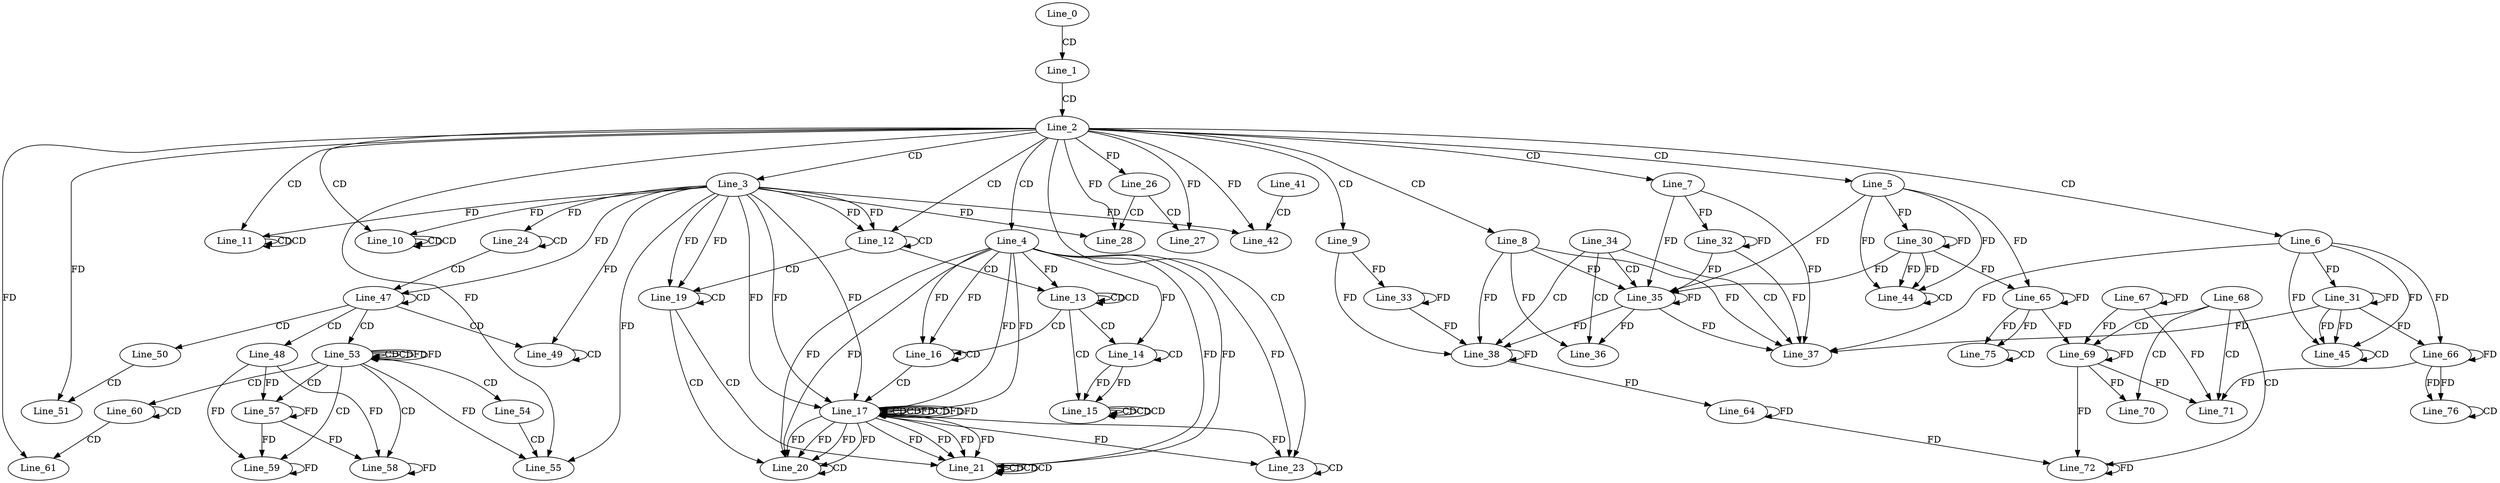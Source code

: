 digraph G {
  Line_0;
  Line_1;
  Line_2;
  Line_3;
  Line_4;
  Line_5;
  Line_6;
  Line_7;
  Line_8;
  Line_9;
  Line_10;
  Line_10;
  Line_10;
  Line_11;
  Line_11;
  Line_11;
  Line_12;
  Line_12;
  Line_13;
  Line_13;
  Line_13;
  Line_14;
  Line_14;
  Line_15;
  Line_15;
  Line_15;
  Line_15;
  Line_16;
  Line_16;
  Line_17;
  Line_17;
  Line_17;
  Line_17;
  Line_17;
  Line_19;
  Line_19;
  Line_20;
  Line_20;
  Line_21;
  Line_21;
  Line_21;
  Line_21;
  Line_23;
  Line_23;
  Line_23;
  Line_23;
  Line_24;
  Line_24;
  Line_26;
  Line_27;
  Line_28;
  Line_28;
  Line_30;
  Line_31;
  Line_32;
  Line_33;
  Line_34;
  Line_35;
  Line_35;
  Line_36;
  Line_37;
  Line_38;
  Line_41;
  Line_42;
  Line_42;
  Line_44;
  Line_44;
  Line_45;
  Line_45;
  Line_47;
  Line_47;
  Line_48;
  Line_49;
  Line_49;
  Line_50;
  Line_51;
  Line_53;
  Line_53;
  Line_53;
  Line_54;
  Line_55;
  Line_55;
  Line_57;
  Line_58;
  Line_59;
  Line_60;
  Line_60;
  Line_61;
  Line_64;
  Line_65;
  Line_66;
  Line_67;
  Line_68;
  Line_69;
  Line_69;
  Line_70;
  Line_71;
  Line_72;
  Line_75;
  Line_75;
  Line_76;
  Line_76;
  Line_0 -> Line_1 [ label="CD" ];
  Line_1 -> Line_2 [ label="CD" ];
  Line_2 -> Line_3 [ label="CD" ];
  Line_2 -> Line_4 [ label="CD" ];
  Line_2 -> Line_5 [ label="CD" ];
  Line_2 -> Line_6 [ label="CD" ];
  Line_2 -> Line_7 [ label="CD" ];
  Line_2 -> Line_8 [ label="CD" ];
  Line_2 -> Line_9 [ label="CD" ];
  Line_2 -> Line_10 [ label="CD" ];
  Line_10 -> Line_10 [ label="CD" ];
  Line_10 -> Line_10 [ label="CD" ];
  Line_3 -> Line_10 [ label="FD" ];
  Line_2 -> Line_11 [ label="CD" ];
  Line_11 -> Line_11 [ label="CD" ];
  Line_11 -> Line_11 [ label="CD" ];
  Line_3 -> Line_11 [ label="FD" ];
  Line_2 -> Line_12 [ label="CD" ];
  Line_3 -> Line_12 [ label="FD" ];
  Line_12 -> Line_12 [ label="CD" ];
  Line_3 -> Line_12 [ label="FD" ];
  Line_12 -> Line_13 [ label="CD" ];
  Line_13 -> Line_13 [ label="CD" ];
  Line_13 -> Line_13 [ label="CD" ];
  Line_4 -> Line_13 [ label="FD" ];
  Line_13 -> Line_14 [ label="CD" ];
  Line_14 -> Line_14 [ label="CD" ];
  Line_4 -> Line_14 [ label="FD" ];
  Line_13 -> Line_15 [ label="CD" ];
  Line_15 -> Line_15 [ label="CD" ];
  Line_15 -> Line_15 [ label="CD" ];
  Line_14 -> Line_15 [ label="FD" ];
  Line_15 -> Line_15 [ label="CD" ];
  Line_14 -> Line_15 [ label="FD" ];
  Line_13 -> Line_16 [ label="CD" ];
  Line_4 -> Line_16 [ label="FD" ];
  Line_16 -> Line_16 [ label="CD" ];
  Line_4 -> Line_16 [ label="FD" ];
  Line_16 -> Line_17 [ label="CD" ];
  Line_3 -> Line_17 [ label="FD" ];
  Line_17 -> Line_17 [ label="CD" ];
  Line_3 -> Line_17 [ label="FD" ];
  Line_17 -> Line_17 [ label="CD" ];
  Line_4 -> Line_17 [ label="FD" ];
  Line_17 -> Line_17 [ label="FD" ];
  Line_17 -> Line_17 [ label="CD" ];
  Line_4 -> Line_17 [ label="FD" ];
  Line_17 -> Line_17 [ label="FD" ];
  Line_17 -> Line_17 [ label="FD" ];
  Line_3 -> Line_17 [ label="FD" ];
  Line_12 -> Line_19 [ label="CD" ];
  Line_3 -> Line_19 [ label="FD" ];
  Line_19 -> Line_19 [ label="CD" ];
  Line_3 -> Line_19 [ label="FD" ];
  Line_19 -> Line_20 [ label="CD" ];
  Line_4 -> Line_20 [ label="FD" ];
  Line_17 -> Line_20 [ label="FD" ];
  Line_17 -> Line_20 [ label="FD" ];
  Line_20 -> Line_20 [ label="CD" ];
  Line_4 -> Line_20 [ label="FD" ];
  Line_17 -> Line_20 [ label="FD" ];
  Line_17 -> Line_20 [ label="FD" ];
  Line_19 -> Line_21 [ label="CD" ];
  Line_21 -> Line_21 [ label="CD" ];
  Line_21 -> Line_21 [ label="CD" ];
  Line_4 -> Line_21 [ label="FD" ];
  Line_17 -> Line_21 [ label="FD" ];
  Line_17 -> Line_21 [ label="FD" ];
  Line_21 -> Line_21 [ label="CD" ];
  Line_4 -> Line_21 [ label="FD" ];
  Line_17 -> Line_21 [ label="FD" ];
  Line_17 -> Line_21 [ label="FD" ];
  Line_2 -> Line_23 [ label="CD" ];
  Line_23 -> Line_23 [ label="CD" ];
  Line_4 -> Line_23 [ label="FD" ];
  Line_17 -> Line_23 [ label="FD" ];
  Line_17 -> Line_23 [ label="FD" ];
  Line_24 -> Line_24 [ label="CD" ];
  Line_3 -> Line_24 [ label="FD" ];
  Line_2 -> Line_26 [ label="FD" ];
  Line_26 -> Line_27 [ label="CD" ];
  Line_2 -> Line_27 [ label="FD" ];
  Line_26 -> Line_28 [ label="CD" ];
  Line_2 -> Line_28 [ label="FD" ];
  Line_3 -> Line_28 [ label="FD" ];
  Line_5 -> Line_30 [ label="FD" ];
  Line_30 -> Line_30 [ label="FD" ];
  Line_6 -> Line_31 [ label="FD" ];
  Line_31 -> Line_31 [ label="FD" ];
  Line_7 -> Line_32 [ label="FD" ];
  Line_32 -> Line_32 [ label="FD" ];
  Line_9 -> Line_33 [ label="FD" ];
  Line_33 -> Line_33 [ label="FD" ];
  Line_34 -> Line_35 [ label="CD" ];
  Line_35 -> Line_35 [ label="FD" ];
  Line_8 -> Line_35 [ label="FD" ];
  Line_5 -> Line_35 [ label="FD" ];
  Line_30 -> Line_35 [ label="FD" ];
  Line_7 -> Line_35 [ label="FD" ];
  Line_32 -> Line_35 [ label="FD" ];
  Line_34 -> Line_36 [ label="CD" ];
  Line_35 -> Line_36 [ label="FD" ];
  Line_8 -> Line_36 [ label="FD" ];
  Line_34 -> Line_37 [ label="CD" ];
  Line_6 -> Line_37 [ label="FD" ];
  Line_31 -> Line_37 [ label="FD" ];
  Line_7 -> Line_37 [ label="FD" ];
  Line_32 -> Line_37 [ label="FD" ];
  Line_35 -> Line_37 [ label="FD" ];
  Line_8 -> Line_37 [ label="FD" ];
  Line_34 -> Line_38 [ label="CD" ];
  Line_38 -> Line_38 [ label="FD" ];
  Line_9 -> Line_38 [ label="FD" ];
  Line_33 -> Line_38 [ label="FD" ];
  Line_35 -> Line_38 [ label="FD" ];
  Line_8 -> Line_38 [ label="FD" ];
  Line_41 -> Line_42 [ label="CD" ];
  Line_2 -> Line_42 [ label="FD" ];
  Line_3 -> Line_42 [ label="FD" ];
  Line_5 -> Line_44 [ label="FD" ];
  Line_30 -> Line_44 [ label="FD" ];
  Line_44 -> Line_44 [ label="CD" ];
  Line_5 -> Line_44 [ label="FD" ];
  Line_30 -> Line_44 [ label="FD" ];
  Line_6 -> Line_45 [ label="FD" ];
  Line_31 -> Line_45 [ label="FD" ];
  Line_45 -> Line_45 [ label="CD" ];
  Line_6 -> Line_45 [ label="FD" ];
  Line_31 -> Line_45 [ label="FD" ];
  Line_24 -> Line_47 [ label="CD" ];
  Line_47 -> Line_47 [ label="CD" ];
  Line_3 -> Line_47 [ label="FD" ];
  Line_47 -> Line_48 [ label="CD" ];
  Line_47 -> Line_49 [ label="CD" ];
  Line_49 -> Line_49 [ label="CD" ];
  Line_3 -> Line_49 [ label="FD" ];
  Line_47 -> Line_50 [ label="CD" ];
  Line_50 -> Line_51 [ label="CD" ];
  Line_2 -> Line_51 [ label="FD" ];
  Line_47 -> Line_53 [ label="CD" ];
  Line_53 -> Line_53 [ label="CD" ];
  Line_53 -> Line_53 [ label="CD" ];
  Line_53 -> Line_53 [ label="FD" ];
  Line_53 -> Line_54 [ label="CD" ];
  Line_54 -> Line_55 [ label="CD" ];
  Line_2 -> Line_55 [ label="FD" ];
  Line_53 -> Line_55 [ label="FD" ];
  Line_3 -> Line_55 [ label="FD" ];
  Line_53 -> Line_57 [ label="CD" ];
  Line_57 -> Line_57 [ label="FD" ];
  Line_48 -> Line_57 [ label="FD" ];
  Line_53 -> Line_58 [ label="CD" ];
  Line_58 -> Line_58 [ label="FD" ];
  Line_48 -> Line_58 [ label="FD" ];
  Line_57 -> Line_58 [ label="FD" ];
  Line_53 -> Line_59 [ label="CD" ];
  Line_59 -> Line_59 [ label="FD" ];
  Line_48 -> Line_59 [ label="FD" ];
  Line_57 -> Line_59 [ label="FD" ];
  Line_53 -> Line_60 [ label="CD" ];
  Line_60 -> Line_60 [ label="CD" ];
  Line_60 -> Line_61 [ label="CD" ];
  Line_2 -> Line_61 [ label="FD" ];
  Line_64 -> Line_64 [ label="FD" ];
  Line_38 -> Line_64 [ label="FD" ];
  Line_65 -> Line_65 [ label="FD" ];
  Line_5 -> Line_65 [ label="FD" ];
  Line_30 -> Line_65 [ label="FD" ];
  Line_66 -> Line_66 [ label="FD" ];
  Line_6 -> Line_66 [ label="FD" ];
  Line_31 -> Line_66 [ label="FD" ];
  Line_67 -> Line_67 [ label="FD" ];
  Line_68 -> Line_69 [ label="CD" ];
  Line_69 -> Line_69 [ label="FD" ];
  Line_65 -> Line_69 [ label="FD" ];
  Line_67 -> Line_69 [ label="FD" ];
  Line_68 -> Line_70 [ label="CD" ];
  Line_69 -> Line_70 [ label="FD" ];
  Line_68 -> Line_71 [ label="CD" ];
  Line_66 -> Line_71 [ label="FD" ];
  Line_67 -> Line_71 [ label="FD" ];
  Line_69 -> Line_71 [ label="FD" ];
  Line_68 -> Line_72 [ label="CD" ];
  Line_72 -> Line_72 [ label="FD" ];
  Line_64 -> Line_72 [ label="FD" ];
  Line_69 -> Line_72 [ label="FD" ];
  Line_65 -> Line_75 [ label="FD" ];
  Line_75 -> Line_75 [ label="CD" ];
  Line_65 -> Line_75 [ label="FD" ];
  Line_66 -> Line_76 [ label="FD" ];
  Line_76 -> Line_76 [ label="CD" ];
  Line_66 -> Line_76 [ label="FD" ];
  Line_53 -> Line_53 [ label="FD" ];
}
